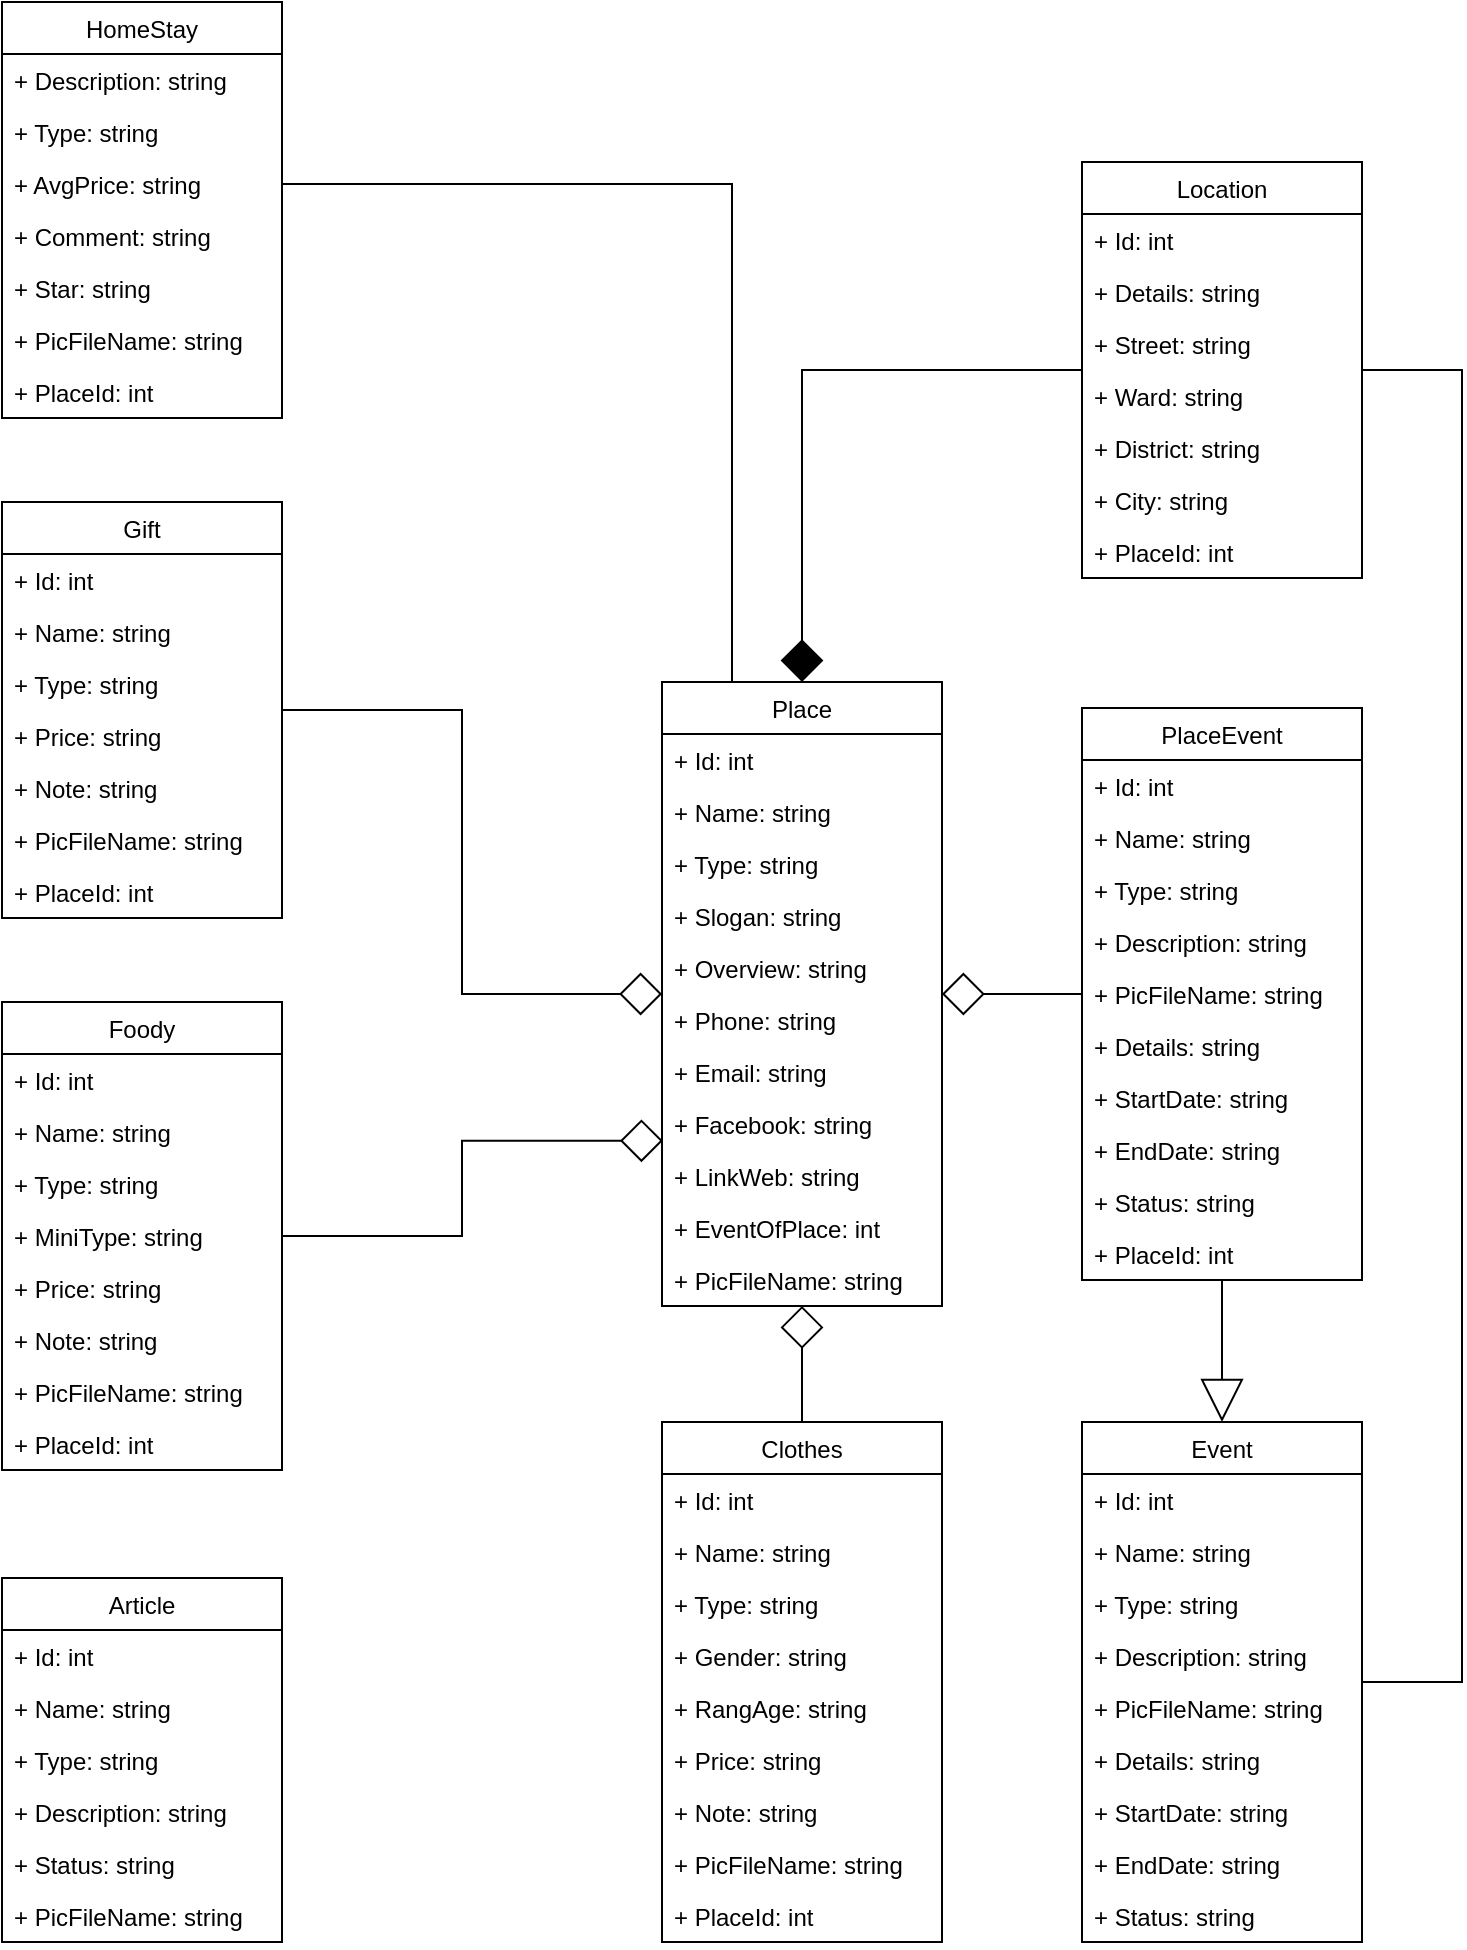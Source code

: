 <mxfile version="14.5.1" type="device"><diagram id="kY6oaScX9Vs2axAvdCgA" name="Page-1"><mxGraphModel dx="1024" dy="632" grid="1" gridSize="10" guides="1" tooltips="1" connect="1" arrows="1" fold="1" page="1" pageScale="1" pageWidth="850" pageHeight="1100" math="0" shadow="0"><root><mxCell id="0"/><mxCell id="1" parent="0"/><mxCell id="Ehdx_zYYe_ZFI22RZL6a-1" value="Place" style="swimlane;fontStyle=0;childLayout=stackLayout;horizontal=1;startSize=26;fillColor=none;horizontalStack=0;resizeParent=1;resizeParentMax=0;resizeLast=0;collapsible=1;marginBottom=0;" parent="1" vertex="1"><mxGeometry x="410" y="370" width="140" height="312" as="geometry"/></mxCell><mxCell id="Ehdx_zYYe_ZFI22RZL6a-2" value="+ Id: int" style="text;strokeColor=none;fillColor=none;align=left;verticalAlign=top;spacingLeft=4;spacingRight=4;overflow=hidden;rotatable=0;points=[[0,0.5],[1,0.5]];portConstraint=eastwest;" parent="Ehdx_zYYe_ZFI22RZL6a-1" vertex="1"><mxGeometry y="26" width="140" height="26" as="geometry"/></mxCell><mxCell id="Ehdx_zYYe_ZFI22RZL6a-3" value="+ Name: string" style="text;strokeColor=none;fillColor=none;align=left;verticalAlign=top;spacingLeft=4;spacingRight=4;overflow=hidden;rotatable=0;points=[[0,0.5],[1,0.5]];portConstraint=eastwest;" parent="Ehdx_zYYe_ZFI22RZL6a-1" vertex="1"><mxGeometry y="52" width="140" height="26" as="geometry"/></mxCell><mxCell id="Ehdx_zYYe_ZFI22RZL6a-4" value="+ Type: string" style="text;strokeColor=none;fillColor=none;align=left;verticalAlign=top;spacingLeft=4;spacingRight=4;overflow=hidden;rotatable=0;points=[[0,0.5],[1,0.5]];portConstraint=eastwest;" parent="Ehdx_zYYe_ZFI22RZL6a-1" vertex="1"><mxGeometry y="78" width="140" height="26" as="geometry"/></mxCell><mxCell id="Ehdx_zYYe_ZFI22RZL6a-5" value="+ Slogan: string" style="text;strokeColor=none;fillColor=none;align=left;verticalAlign=top;spacingLeft=4;spacingRight=4;overflow=hidden;rotatable=0;points=[[0,0.5],[1,0.5]];portConstraint=eastwest;" parent="Ehdx_zYYe_ZFI22RZL6a-1" vertex="1"><mxGeometry y="104" width="140" height="26" as="geometry"/></mxCell><mxCell id="Ehdx_zYYe_ZFI22RZL6a-6" value="+ Overview: string" style="text;strokeColor=none;fillColor=none;align=left;verticalAlign=top;spacingLeft=4;spacingRight=4;overflow=hidden;rotatable=0;points=[[0,0.5],[1,0.5]];portConstraint=eastwest;" parent="Ehdx_zYYe_ZFI22RZL6a-1" vertex="1"><mxGeometry y="130" width="140" height="26" as="geometry"/></mxCell><mxCell id="Ehdx_zYYe_ZFI22RZL6a-7" value="+ Phone: string" style="text;strokeColor=none;fillColor=none;align=left;verticalAlign=top;spacingLeft=4;spacingRight=4;overflow=hidden;rotatable=0;points=[[0,0.5],[1,0.5]];portConstraint=eastwest;" parent="Ehdx_zYYe_ZFI22RZL6a-1" vertex="1"><mxGeometry y="156" width="140" height="26" as="geometry"/></mxCell><mxCell id="Ehdx_zYYe_ZFI22RZL6a-8" value="+ Email: string" style="text;strokeColor=none;fillColor=none;align=left;verticalAlign=top;spacingLeft=4;spacingRight=4;overflow=hidden;rotatable=0;points=[[0,0.5],[1,0.5]];portConstraint=eastwest;" parent="Ehdx_zYYe_ZFI22RZL6a-1" vertex="1"><mxGeometry y="182" width="140" height="26" as="geometry"/></mxCell><mxCell id="Ehdx_zYYe_ZFI22RZL6a-9" value="+ Facebook: string" style="text;strokeColor=none;fillColor=none;align=left;verticalAlign=top;spacingLeft=4;spacingRight=4;overflow=hidden;rotatable=0;points=[[0,0.5],[1,0.5]];portConstraint=eastwest;" parent="Ehdx_zYYe_ZFI22RZL6a-1" vertex="1"><mxGeometry y="208" width="140" height="26" as="geometry"/></mxCell><mxCell id="Ehdx_zYYe_ZFI22RZL6a-10" value="+ LinkWeb: string" style="text;strokeColor=none;fillColor=none;align=left;verticalAlign=top;spacingLeft=4;spacingRight=4;overflow=hidden;rotatable=0;points=[[0,0.5],[1,0.5]];portConstraint=eastwest;" parent="Ehdx_zYYe_ZFI22RZL6a-1" vertex="1"><mxGeometry y="234" width="140" height="26" as="geometry"/></mxCell><mxCell id="Ehdx_zYYe_ZFI22RZL6a-11" value="+ EventOfPlace: int" style="text;strokeColor=none;fillColor=none;align=left;verticalAlign=top;spacingLeft=4;spacingRight=4;overflow=hidden;rotatable=0;points=[[0,0.5],[1,0.5]];portConstraint=eastwest;" parent="Ehdx_zYYe_ZFI22RZL6a-1" vertex="1"><mxGeometry y="260" width="140" height="26" as="geometry"/></mxCell><mxCell id="Ehdx_zYYe_ZFI22RZL6a-12" value="+ PicFileName: string" style="text;strokeColor=none;fillColor=none;align=left;verticalAlign=top;spacingLeft=4;spacingRight=4;overflow=hidden;rotatable=0;points=[[0,0.5],[1,0.5]];portConstraint=eastwest;" parent="Ehdx_zYYe_ZFI22RZL6a-1" vertex="1"><mxGeometry y="286" width="140" height="26" as="geometry"/></mxCell><mxCell id="Ehdx_zYYe_ZFI22RZL6a-79" style="edgeStyle=orthogonalEdgeStyle;rounded=0;orthogonalLoop=1;jettySize=auto;html=1;entryX=0.5;entryY=0;entryDx=0;entryDy=0;startSize=19;endArrow=block;endFill=0;endSize=19;" parent="1" source="Ehdx_zYYe_ZFI22RZL6a-13" target="Ehdx_zYYe_ZFI22RZL6a-68" edge="1"><mxGeometry relative="1" as="geometry"/></mxCell><mxCell id="Ehdx_zYYe_ZFI22RZL6a-13" value="PlaceEvent" style="swimlane;fontStyle=0;childLayout=stackLayout;horizontal=1;startSize=26;fillColor=none;horizontalStack=0;resizeParent=1;resizeParentMax=0;resizeLast=0;collapsible=1;marginBottom=0;" parent="1" vertex="1"><mxGeometry x="620" y="383" width="140" height="286" as="geometry"/></mxCell><mxCell id="Ehdx_zYYe_ZFI22RZL6a-14" value="+ Id: int" style="text;strokeColor=none;fillColor=none;align=left;verticalAlign=top;spacingLeft=4;spacingRight=4;overflow=hidden;rotatable=0;points=[[0,0.5],[1,0.5]];portConstraint=eastwest;" parent="Ehdx_zYYe_ZFI22RZL6a-13" vertex="1"><mxGeometry y="26" width="140" height="26" as="geometry"/></mxCell><mxCell id="Ehdx_zYYe_ZFI22RZL6a-15" value="+ Name: string" style="text;strokeColor=none;fillColor=none;align=left;verticalAlign=top;spacingLeft=4;spacingRight=4;overflow=hidden;rotatable=0;points=[[0,0.5],[1,0.5]];portConstraint=eastwest;" parent="Ehdx_zYYe_ZFI22RZL6a-13" vertex="1"><mxGeometry y="52" width="140" height="26" as="geometry"/></mxCell><mxCell id="Ehdx_zYYe_ZFI22RZL6a-16" value="+ Type: string" style="text;strokeColor=none;fillColor=none;align=left;verticalAlign=top;spacingLeft=4;spacingRight=4;overflow=hidden;rotatable=0;points=[[0,0.5],[1,0.5]];portConstraint=eastwest;" parent="Ehdx_zYYe_ZFI22RZL6a-13" vertex="1"><mxGeometry y="78" width="140" height="26" as="geometry"/></mxCell><mxCell id="Ehdx_zYYe_ZFI22RZL6a-17" value="+ Description: string" style="text;strokeColor=none;fillColor=none;align=left;verticalAlign=top;spacingLeft=4;spacingRight=4;overflow=hidden;rotatable=0;points=[[0,0.5],[1,0.5]];portConstraint=eastwest;" parent="Ehdx_zYYe_ZFI22RZL6a-13" vertex="1"><mxGeometry y="104" width="140" height="26" as="geometry"/></mxCell><mxCell id="Ehdx_zYYe_ZFI22RZL6a-24" value="+ PicFileName: string" style="text;strokeColor=none;fillColor=none;align=left;verticalAlign=top;spacingLeft=4;spacingRight=4;overflow=hidden;rotatable=0;points=[[0,0.5],[1,0.5]];portConstraint=eastwest;" parent="Ehdx_zYYe_ZFI22RZL6a-13" vertex="1"><mxGeometry y="130" width="140" height="26" as="geometry"/></mxCell><mxCell id="Ehdx_zYYe_ZFI22RZL6a-18" value="+ Details: string" style="text;strokeColor=none;fillColor=none;align=left;verticalAlign=top;spacingLeft=4;spacingRight=4;overflow=hidden;rotatable=0;points=[[0,0.5],[1,0.5]];portConstraint=eastwest;" parent="Ehdx_zYYe_ZFI22RZL6a-13" vertex="1"><mxGeometry y="156" width="140" height="26" as="geometry"/></mxCell><mxCell id="Ehdx_zYYe_ZFI22RZL6a-19" value="+ StartDate: string" style="text;strokeColor=none;fillColor=none;align=left;verticalAlign=top;spacingLeft=4;spacingRight=4;overflow=hidden;rotatable=0;points=[[0,0.5],[1,0.5]];portConstraint=eastwest;" parent="Ehdx_zYYe_ZFI22RZL6a-13" vertex="1"><mxGeometry y="182" width="140" height="26" as="geometry"/></mxCell><mxCell id="Ehdx_zYYe_ZFI22RZL6a-20" value="+ EndDate: string" style="text;strokeColor=none;fillColor=none;align=left;verticalAlign=top;spacingLeft=4;spacingRight=4;overflow=hidden;rotatable=0;points=[[0,0.5],[1,0.5]];portConstraint=eastwest;" parent="Ehdx_zYYe_ZFI22RZL6a-13" vertex="1"><mxGeometry y="208" width="140" height="26" as="geometry"/></mxCell><mxCell id="Ehdx_zYYe_ZFI22RZL6a-21" value="+ Status: string" style="text;strokeColor=none;fillColor=none;align=left;verticalAlign=top;spacingLeft=4;spacingRight=4;overflow=hidden;rotatable=0;points=[[0,0.5],[1,0.5]];portConstraint=eastwest;" parent="Ehdx_zYYe_ZFI22RZL6a-13" vertex="1"><mxGeometry y="234" width="140" height="26" as="geometry"/></mxCell><mxCell id="Ehdx_zYYe_ZFI22RZL6a-22" value="+ PlaceId: int" style="text;strokeColor=none;fillColor=none;align=left;verticalAlign=top;spacingLeft=4;spacingRight=4;overflow=hidden;rotatable=0;points=[[0,0.5],[1,0.5]];portConstraint=eastwest;" parent="Ehdx_zYYe_ZFI22RZL6a-13" vertex="1"><mxGeometry y="260" width="140" height="26" as="geometry"/></mxCell><mxCell id="Ehdx_zYYe_ZFI22RZL6a-25" style="edgeStyle=orthogonalEdgeStyle;rounded=0;orthogonalLoop=1;jettySize=auto;html=1;endArrow=diamond;endFill=0;endSize=19;startSize=19;" parent="1" source="Ehdx_zYYe_ZFI22RZL6a-24" target="Ehdx_zYYe_ZFI22RZL6a-1" edge="1"><mxGeometry relative="1" as="geometry"/></mxCell><mxCell id="Ehdx_zYYe_ZFI22RZL6a-38" style="edgeStyle=orthogonalEdgeStyle;rounded=0;orthogonalLoop=1;jettySize=auto;html=1;startSize=19;endArrow=diamond;endFill=1;endSize=19;" parent="1" source="Ehdx_zYYe_ZFI22RZL6a-26" target="Ehdx_zYYe_ZFI22RZL6a-1" edge="1"><mxGeometry relative="1" as="geometry"/></mxCell><mxCell id="Ehdx_zYYe_ZFI22RZL6a-26" value="Location" style="swimlane;fontStyle=0;childLayout=stackLayout;horizontal=1;startSize=26;fillColor=none;horizontalStack=0;resizeParent=1;resizeParentMax=0;resizeLast=0;collapsible=1;marginBottom=0;" parent="1" vertex="1"><mxGeometry x="620" y="110" width="140" height="208" as="geometry"/></mxCell><mxCell id="Ehdx_zYYe_ZFI22RZL6a-27" value="+ Id: int" style="text;strokeColor=none;fillColor=none;align=left;verticalAlign=top;spacingLeft=4;spacingRight=4;overflow=hidden;rotatable=0;points=[[0,0.5],[1,0.5]];portConstraint=eastwest;" parent="Ehdx_zYYe_ZFI22RZL6a-26" vertex="1"><mxGeometry y="26" width="140" height="26" as="geometry"/></mxCell><mxCell id="Ehdx_zYYe_ZFI22RZL6a-28" value="+ Details: string" style="text;strokeColor=none;fillColor=none;align=left;verticalAlign=top;spacingLeft=4;spacingRight=4;overflow=hidden;rotatable=0;points=[[0,0.5],[1,0.5]];portConstraint=eastwest;" parent="Ehdx_zYYe_ZFI22RZL6a-26" vertex="1"><mxGeometry y="52" width="140" height="26" as="geometry"/></mxCell><mxCell id="Ehdx_zYYe_ZFI22RZL6a-29" value="+ Street: string" style="text;strokeColor=none;fillColor=none;align=left;verticalAlign=top;spacingLeft=4;spacingRight=4;overflow=hidden;rotatable=0;points=[[0,0.5],[1,0.5]];portConstraint=eastwest;" parent="Ehdx_zYYe_ZFI22RZL6a-26" vertex="1"><mxGeometry y="78" width="140" height="26" as="geometry"/></mxCell><mxCell id="Ehdx_zYYe_ZFI22RZL6a-30" value="+ Ward: string" style="text;strokeColor=none;fillColor=none;align=left;verticalAlign=top;spacingLeft=4;spacingRight=4;overflow=hidden;rotatable=0;points=[[0,0.5],[1,0.5]];portConstraint=eastwest;" parent="Ehdx_zYYe_ZFI22RZL6a-26" vertex="1"><mxGeometry y="104" width="140" height="26" as="geometry"/></mxCell><mxCell id="Ehdx_zYYe_ZFI22RZL6a-31" value="+ District: string" style="text;strokeColor=none;fillColor=none;align=left;verticalAlign=top;spacingLeft=4;spacingRight=4;overflow=hidden;rotatable=0;points=[[0,0.5],[1,0.5]];portConstraint=eastwest;" parent="Ehdx_zYYe_ZFI22RZL6a-26" vertex="1"><mxGeometry y="130" width="140" height="26" as="geometry"/></mxCell><mxCell id="Ehdx_zYYe_ZFI22RZL6a-32" value="+ City: string" style="text;strokeColor=none;fillColor=none;align=left;verticalAlign=top;spacingLeft=4;spacingRight=4;overflow=hidden;rotatable=0;points=[[0,0.5],[1,0.5]];portConstraint=eastwest;" parent="Ehdx_zYYe_ZFI22RZL6a-26" vertex="1"><mxGeometry y="156" width="140" height="26" as="geometry"/></mxCell><mxCell id="Ehdx_zYYe_ZFI22RZL6a-33" value="+ PlaceId: int" style="text;strokeColor=none;fillColor=none;align=left;verticalAlign=top;spacingLeft=4;spacingRight=4;overflow=hidden;rotatable=0;points=[[0,0.5],[1,0.5]];portConstraint=eastwest;" parent="Ehdx_zYYe_ZFI22RZL6a-26" vertex="1"><mxGeometry y="182" width="140" height="26" as="geometry"/></mxCell><mxCell id="Ehdx_zYYe_ZFI22RZL6a-39" value="HomeStay" style="swimlane;fontStyle=0;childLayout=stackLayout;horizontal=1;startSize=26;fillColor=none;horizontalStack=0;resizeParent=1;resizeParentMax=0;resizeLast=0;collapsible=1;marginBottom=0;" parent="1" vertex="1"><mxGeometry x="80" y="30" width="140" height="208" as="geometry"/></mxCell><mxCell id="Ehdx_zYYe_ZFI22RZL6a-40" value="+ Description: string" style="text;strokeColor=none;fillColor=none;align=left;verticalAlign=top;spacingLeft=4;spacingRight=4;overflow=hidden;rotatable=0;points=[[0,0.5],[1,0.5]];portConstraint=eastwest;" parent="Ehdx_zYYe_ZFI22RZL6a-39" vertex="1"><mxGeometry y="26" width="140" height="26" as="geometry"/></mxCell><mxCell id="Ehdx_zYYe_ZFI22RZL6a-41" value="+ Type: string" style="text;strokeColor=none;fillColor=none;align=left;verticalAlign=top;spacingLeft=4;spacingRight=4;overflow=hidden;rotatable=0;points=[[0,0.5],[1,0.5]];portConstraint=eastwest;" parent="Ehdx_zYYe_ZFI22RZL6a-39" vertex="1"><mxGeometry y="52" width="140" height="26" as="geometry"/></mxCell><mxCell id="Ehdx_zYYe_ZFI22RZL6a-42" value="+ AvgPrice: string" style="text;strokeColor=none;fillColor=none;align=left;verticalAlign=top;spacingLeft=4;spacingRight=4;overflow=hidden;rotatable=0;points=[[0,0.5],[1,0.5]];portConstraint=eastwest;" parent="Ehdx_zYYe_ZFI22RZL6a-39" vertex="1"><mxGeometry y="78" width="140" height="26" as="geometry"/></mxCell><mxCell id="Ehdx_zYYe_ZFI22RZL6a-43" value="+ Comment: string" style="text;strokeColor=none;fillColor=none;align=left;verticalAlign=top;spacingLeft=4;spacingRight=4;overflow=hidden;rotatable=0;points=[[0,0.5],[1,0.5]];portConstraint=eastwest;" parent="Ehdx_zYYe_ZFI22RZL6a-39" vertex="1"><mxGeometry y="104" width="140" height="26" as="geometry"/></mxCell><mxCell id="Ehdx_zYYe_ZFI22RZL6a-44" value="+ Star: string" style="text;strokeColor=none;fillColor=none;align=left;verticalAlign=top;spacingLeft=4;spacingRight=4;overflow=hidden;rotatable=0;points=[[0,0.5],[1,0.5]];portConstraint=eastwest;" parent="Ehdx_zYYe_ZFI22RZL6a-39" vertex="1"><mxGeometry y="130" width="140" height="26" as="geometry"/></mxCell><mxCell id="Ehdx_zYYe_ZFI22RZL6a-45" value="+ PicFileName: string" style="text;strokeColor=none;fillColor=none;align=left;verticalAlign=top;spacingLeft=4;spacingRight=4;overflow=hidden;rotatable=0;points=[[0,0.5],[1,0.5]];portConstraint=eastwest;" parent="Ehdx_zYYe_ZFI22RZL6a-39" vertex="1"><mxGeometry y="156" width="140" height="26" as="geometry"/></mxCell><mxCell id="Ehdx_zYYe_ZFI22RZL6a-46" value="+ PlaceId: int" style="text;strokeColor=none;fillColor=none;align=left;verticalAlign=top;spacingLeft=4;spacingRight=4;overflow=hidden;rotatable=0;points=[[0,0.5],[1,0.5]];portConstraint=eastwest;" parent="Ehdx_zYYe_ZFI22RZL6a-39" vertex="1"><mxGeometry y="182" width="140" height="26" as="geometry"/></mxCell><mxCell id="Ehdx_zYYe_ZFI22RZL6a-47" style="edgeStyle=orthogonalEdgeStyle;rounded=0;orthogonalLoop=1;jettySize=auto;html=1;startSize=19;endArrow=none;endFill=0;endSize=19;exitX=1;exitY=0.5;exitDx=0;exitDy=0;entryX=0.25;entryY=0;entryDx=0;entryDy=0;" parent="1" source="Ehdx_zYYe_ZFI22RZL6a-42" target="Ehdx_zYYe_ZFI22RZL6a-1" edge="1"><mxGeometry relative="1" as="geometry"><Array as="points"><mxPoint x="445" y="121"/></Array></mxGeometry></mxCell><mxCell id="Ehdx_zYYe_ZFI22RZL6a-101" style="edgeStyle=orthogonalEdgeStyle;rounded=0;orthogonalLoop=1;jettySize=auto;html=1;startSize=19;endArrow=diamond;endFill=0;endSize=19;" parent="1" source="Ehdx_zYYe_ZFI22RZL6a-48" target="Ehdx_zYYe_ZFI22RZL6a-1" edge="1"><mxGeometry relative="1" as="geometry"/></mxCell><mxCell id="Ehdx_zYYe_ZFI22RZL6a-48" value="Gift" style="swimlane;fontStyle=0;childLayout=stackLayout;horizontal=1;startSize=26;fillColor=none;horizontalStack=0;resizeParent=1;resizeParentMax=0;resizeLast=0;collapsible=1;marginBottom=0;" parent="1" vertex="1"><mxGeometry x="80" y="280" width="140" height="208" as="geometry"/></mxCell><mxCell id="Ehdx_zYYe_ZFI22RZL6a-49" value="+ Id: int" style="text;strokeColor=none;fillColor=none;align=left;verticalAlign=top;spacingLeft=4;spacingRight=4;overflow=hidden;rotatable=0;points=[[0,0.5],[1,0.5]];portConstraint=eastwest;" parent="Ehdx_zYYe_ZFI22RZL6a-48" vertex="1"><mxGeometry y="26" width="140" height="26" as="geometry"/></mxCell><mxCell id="Ehdx_zYYe_ZFI22RZL6a-50" value="+ Name: string" style="text;strokeColor=none;fillColor=none;align=left;verticalAlign=top;spacingLeft=4;spacingRight=4;overflow=hidden;rotatable=0;points=[[0,0.5],[1,0.5]];portConstraint=eastwest;" parent="Ehdx_zYYe_ZFI22RZL6a-48" vertex="1"><mxGeometry y="52" width="140" height="26" as="geometry"/></mxCell><mxCell id="Ehdx_zYYe_ZFI22RZL6a-51" value="+ Type: string" style="text;strokeColor=none;fillColor=none;align=left;verticalAlign=top;spacingLeft=4;spacingRight=4;overflow=hidden;rotatable=0;points=[[0,0.5],[1,0.5]];portConstraint=eastwest;" parent="Ehdx_zYYe_ZFI22RZL6a-48" vertex="1"><mxGeometry y="78" width="140" height="26" as="geometry"/></mxCell><mxCell id="Ehdx_zYYe_ZFI22RZL6a-52" value="+ Price: string" style="text;strokeColor=none;fillColor=none;align=left;verticalAlign=top;spacingLeft=4;spacingRight=4;overflow=hidden;rotatable=0;points=[[0,0.5],[1,0.5]];portConstraint=eastwest;" parent="Ehdx_zYYe_ZFI22RZL6a-48" vertex="1"><mxGeometry y="104" width="140" height="26" as="geometry"/></mxCell><mxCell id="Ehdx_zYYe_ZFI22RZL6a-54" value="+ Note: string" style="text;strokeColor=none;fillColor=none;align=left;verticalAlign=top;spacingLeft=4;spacingRight=4;overflow=hidden;rotatable=0;points=[[0,0.5],[1,0.5]];portConstraint=eastwest;" parent="Ehdx_zYYe_ZFI22RZL6a-48" vertex="1"><mxGeometry y="130" width="140" height="26" as="geometry"/></mxCell><mxCell id="Ehdx_zYYe_ZFI22RZL6a-53" value="+ PicFileName: string" style="text;strokeColor=none;fillColor=none;align=left;verticalAlign=top;spacingLeft=4;spacingRight=4;overflow=hidden;rotatable=0;points=[[0,0.5],[1,0.5]];portConstraint=eastwest;" parent="Ehdx_zYYe_ZFI22RZL6a-48" vertex="1"><mxGeometry y="156" width="140" height="26" as="geometry"/></mxCell><mxCell id="Ehdx_zYYe_ZFI22RZL6a-58" value="+ PlaceId: int" style="text;strokeColor=none;fillColor=none;align=left;verticalAlign=top;spacingLeft=4;spacingRight=4;overflow=hidden;rotatable=0;points=[[0,0.5],[1,0.5]];portConstraint=eastwest;" parent="Ehdx_zYYe_ZFI22RZL6a-48" vertex="1"><mxGeometry y="182" width="140" height="26" as="geometry"/></mxCell><mxCell id="Ehdx_zYYe_ZFI22RZL6a-102" style="edgeStyle=orthogonalEdgeStyle;rounded=0;orthogonalLoop=1;jettySize=auto;html=1;startSize=19;endArrow=diamond;endFill=0;endSize=19;entryX=0.003;entryY=-0.177;entryDx=0;entryDy=0;entryPerimeter=0;" parent="1" source="Ehdx_zYYe_ZFI22RZL6a-59" target="Ehdx_zYYe_ZFI22RZL6a-10" edge="1"><mxGeometry relative="1" as="geometry"/></mxCell><mxCell id="Ehdx_zYYe_ZFI22RZL6a-59" value="Foody" style="swimlane;fontStyle=0;childLayout=stackLayout;horizontal=1;startSize=26;fillColor=none;horizontalStack=0;resizeParent=1;resizeParentMax=0;resizeLast=0;collapsible=1;marginBottom=0;" parent="1" vertex="1"><mxGeometry x="80" y="530" width="140" height="234" as="geometry"/></mxCell><mxCell id="Ehdx_zYYe_ZFI22RZL6a-60" value="+ Id: int" style="text;strokeColor=none;fillColor=none;align=left;verticalAlign=top;spacingLeft=4;spacingRight=4;overflow=hidden;rotatable=0;points=[[0,0.5],[1,0.5]];portConstraint=eastwest;" parent="Ehdx_zYYe_ZFI22RZL6a-59" vertex="1"><mxGeometry y="26" width="140" height="26" as="geometry"/></mxCell><mxCell id="Ehdx_zYYe_ZFI22RZL6a-61" value="+ Name: string" style="text;strokeColor=none;fillColor=none;align=left;verticalAlign=top;spacingLeft=4;spacingRight=4;overflow=hidden;rotatable=0;points=[[0,0.5],[1,0.5]];portConstraint=eastwest;" parent="Ehdx_zYYe_ZFI22RZL6a-59" vertex="1"><mxGeometry y="52" width="140" height="26" as="geometry"/></mxCell><mxCell id="Ehdx_zYYe_ZFI22RZL6a-62" value="+ Type: string" style="text;strokeColor=none;fillColor=none;align=left;verticalAlign=top;spacingLeft=4;spacingRight=4;overflow=hidden;rotatable=0;points=[[0,0.5],[1,0.5]];portConstraint=eastwest;" parent="Ehdx_zYYe_ZFI22RZL6a-59" vertex="1"><mxGeometry y="78" width="140" height="26" as="geometry"/></mxCell><mxCell id="Ehdx_zYYe_ZFI22RZL6a-67" value="+ MiniType: string" style="text;strokeColor=none;fillColor=none;align=left;verticalAlign=top;spacingLeft=4;spacingRight=4;overflow=hidden;rotatable=0;points=[[0,0.5],[1,0.5]];portConstraint=eastwest;" parent="Ehdx_zYYe_ZFI22RZL6a-59" vertex="1"><mxGeometry y="104" width="140" height="26" as="geometry"/></mxCell><mxCell id="Ehdx_zYYe_ZFI22RZL6a-63" value="+ Price: string" style="text;strokeColor=none;fillColor=none;align=left;verticalAlign=top;spacingLeft=4;spacingRight=4;overflow=hidden;rotatable=0;points=[[0,0.5],[1,0.5]];portConstraint=eastwest;" parent="Ehdx_zYYe_ZFI22RZL6a-59" vertex="1"><mxGeometry y="130" width="140" height="26" as="geometry"/></mxCell><mxCell id="Ehdx_zYYe_ZFI22RZL6a-64" value="+ Note: string" style="text;strokeColor=none;fillColor=none;align=left;verticalAlign=top;spacingLeft=4;spacingRight=4;overflow=hidden;rotatable=0;points=[[0,0.5],[1,0.5]];portConstraint=eastwest;" parent="Ehdx_zYYe_ZFI22RZL6a-59" vertex="1"><mxGeometry y="156" width="140" height="26" as="geometry"/></mxCell><mxCell id="Ehdx_zYYe_ZFI22RZL6a-65" value="+ PicFileName: string" style="text;strokeColor=none;fillColor=none;align=left;verticalAlign=top;spacingLeft=4;spacingRight=4;overflow=hidden;rotatable=0;points=[[0,0.5],[1,0.5]];portConstraint=eastwest;" parent="Ehdx_zYYe_ZFI22RZL6a-59" vertex="1"><mxGeometry y="182" width="140" height="26" as="geometry"/></mxCell><mxCell id="Ehdx_zYYe_ZFI22RZL6a-66" value="+ PlaceId: int" style="text;strokeColor=none;fillColor=none;align=left;verticalAlign=top;spacingLeft=4;spacingRight=4;overflow=hidden;rotatable=0;points=[[0,0.5],[1,0.5]];portConstraint=eastwest;" parent="Ehdx_zYYe_ZFI22RZL6a-59" vertex="1"><mxGeometry y="208" width="140" height="26" as="geometry"/></mxCell><mxCell id="fy_8YUIpUhRwDMUqBY0I-1" style="edgeStyle=orthogonalEdgeStyle;rounded=0;orthogonalLoop=1;jettySize=auto;html=1;endArrow=none;endFill=0;" edge="1" parent="1" source="Ehdx_zYYe_ZFI22RZL6a-68" target="Ehdx_zYYe_ZFI22RZL6a-26"><mxGeometry relative="1" as="geometry"><Array as="points"><mxPoint x="810" y="870"/><mxPoint x="810" y="214"/></Array></mxGeometry></mxCell><mxCell id="Ehdx_zYYe_ZFI22RZL6a-68" value="Event" style="swimlane;fontStyle=0;childLayout=stackLayout;horizontal=1;startSize=26;fillColor=none;horizontalStack=0;resizeParent=1;resizeParentMax=0;resizeLast=0;collapsible=1;marginBottom=0;" parent="1" vertex="1"><mxGeometry x="620" y="740" width="140" height="260" as="geometry"/></mxCell><mxCell id="Ehdx_zYYe_ZFI22RZL6a-69" value="+ Id: int" style="text;strokeColor=none;fillColor=none;align=left;verticalAlign=top;spacingLeft=4;spacingRight=4;overflow=hidden;rotatable=0;points=[[0,0.5],[1,0.5]];portConstraint=eastwest;" parent="Ehdx_zYYe_ZFI22RZL6a-68" vertex="1"><mxGeometry y="26" width="140" height="26" as="geometry"/></mxCell><mxCell id="Ehdx_zYYe_ZFI22RZL6a-70" value="+ Name: string" style="text;strokeColor=none;fillColor=none;align=left;verticalAlign=top;spacingLeft=4;spacingRight=4;overflow=hidden;rotatable=0;points=[[0,0.5],[1,0.5]];portConstraint=eastwest;" parent="Ehdx_zYYe_ZFI22RZL6a-68" vertex="1"><mxGeometry y="52" width="140" height="26" as="geometry"/></mxCell><mxCell id="Ehdx_zYYe_ZFI22RZL6a-71" value="+ Type: string" style="text;strokeColor=none;fillColor=none;align=left;verticalAlign=top;spacingLeft=4;spacingRight=4;overflow=hidden;rotatable=0;points=[[0,0.5],[1,0.5]];portConstraint=eastwest;" parent="Ehdx_zYYe_ZFI22RZL6a-68" vertex="1"><mxGeometry y="78" width="140" height="26" as="geometry"/></mxCell><mxCell id="Ehdx_zYYe_ZFI22RZL6a-72" value="+ Description: string" style="text;strokeColor=none;fillColor=none;align=left;verticalAlign=top;spacingLeft=4;spacingRight=4;overflow=hidden;rotatable=0;points=[[0,0.5],[1,0.5]];portConstraint=eastwest;" parent="Ehdx_zYYe_ZFI22RZL6a-68" vertex="1"><mxGeometry y="104" width="140" height="26" as="geometry"/></mxCell><mxCell id="Ehdx_zYYe_ZFI22RZL6a-73" value="+ PicFileName: string" style="text;strokeColor=none;fillColor=none;align=left;verticalAlign=top;spacingLeft=4;spacingRight=4;overflow=hidden;rotatable=0;points=[[0,0.5],[1,0.5]];portConstraint=eastwest;" parent="Ehdx_zYYe_ZFI22RZL6a-68" vertex="1"><mxGeometry y="130" width="140" height="26" as="geometry"/></mxCell><mxCell id="Ehdx_zYYe_ZFI22RZL6a-74" value="+ Details: string" style="text;strokeColor=none;fillColor=none;align=left;verticalAlign=top;spacingLeft=4;spacingRight=4;overflow=hidden;rotatable=0;points=[[0,0.5],[1,0.5]];portConstraint=eastwest;" parent="Ehdx_zYYe_ZFI22RZL6a-68" vertex="1"><mxGeometry y="156" width="140" height="26" as="geometry"/></mxCell><mxCell id="Ehdx_zYYe_ZFI22RZL6a-75" value="+ StartDate: string" style="text;strokeColor=none;fillColor=none;align=left;verticalAlign=top;spacingLeft=4;spacingRight=4;overflow=hidden;rotatable=0;points=[[0,0.5],[1,0.5]];portConstraint=eastwest;" parent="Ehdx_zYYe_ZFI22RZL6a-68" vertex="1"><mxGeometry y="182" width="140" height="26" as="geometry"/></mxCell><mxCell id="Ehdx_zYYe_ZFI22RZL6a-76" value="+ EndDate: string" style="text;strokeColor=none;fillColor=none;align=left;verticalAlign=top;spacingLeft=4;spacingRight=4;overflow=hidden;rotatable=0;points=[[0,0.5],[1,0.5]];portConstraint=eastwest;" parent="Ehdx_zYYe_ZFI22RZL6a-68" vertex="1"><mxGeometry y="208" width="140" height="26" as="geometry"/></mxCell><mxCell id="Ehdx_zYYe_ZFI22RZL6a-77" value="+ Status: string" style="text;strokeColor=none;fillColor=none;align=left;verticalAlign=top;spacingLeft=4;spacingRight=4;overflow=hidden;rotatable=0;points=[[0,0.5],[1,0.5]];portConstraint=eastwest;" parent="Ehdx_zYYe_ZFI22RZL6a-68" vertex="1"><mxGeometry y="234" width="140" height="26" as="geometry"/></mxCell><mxCell id="Ehdx_zYYe_ZFI22RZL6a-103" style="edgeStyle=orthogonalEdgeStyle;rounded=0;orthogonalLoop=1;jettySize=auto;html=1;startSize=19;endArrow=diamond;endFill=0;endSize=19;" parent="1" source="Ehdx_zYYe_ZFI22RZL6a-80" target="Ehdx_zYYe_ZFI22RZL6a-1" edge="1"><mxGeometry relative="1" as="geometry"/></mxCell><mxCell id="Ehdx_zYYe_ZFI22RZL6a-80" value="Clothes" style="swimlane;fontStyle=0;childLayout=stackLayout;horizontal=1;startSize=26;fillColor=none;horizontalStack=0;resizeParent=1;resizeParentMax=0;resizeLast=0;collapsible=1;marginBottom=0;" parent="1" vertex="1"><mxGeometry x="410" y="740" width="140" height="260" as="geometry"/></mxCell><mxCell id="Ehdx_zYYe_ZFI22RZL6a-81" value="+ Id: int" style="text;strokeColor=none;fillColor=none;align=left;verticalAlign=top;spacingLeft=4;spacingRight=4;overflow=hidden;rotatable=0;points=[[0,0.5],[1,0.5]];portConstraint=eastwest;" parent="Ehdx_zYYe_ZFI22RZL6a-80" vertex="1"><mxGeometry y="26" width="140" height="26" as="geometry"/></mxCell><mxCell id="Ehdx_zYYe_ZFI22RZL6a-82" value="+ Name: string" style="text;strokeColor=none;fillColor=none;align=left;verticalAlign=top;spacingLeft=4;spacingRight=4;overflow=hidden;rotatable=0;points=[[0,0.5],[1,0.5]];portConstraint=eastwest;" parent="Ehdx_zYYe_ZFI22RZL6a-80" vertex="1"><mxGeometry y="52" width="140" height="26" as="geometry"/></mxCell><mxCell id="Ehdx_zYYe_ZFI22RZL6a-83" value="+ Type: string" style="text;strokeColor=none;fillColor=none;align=left;verticalAlign=top;spacingLeft=4;spacingRight=4;overflow=hidden;rotatable=0;points=[[0,0.5],[1,0.5]];portConstraint=eastwest;" parent="Ehdx_zYYe_ZFI22RZL6a-80" vertex="1"><mxGeometry y="78" width="140" height="26" as="geometry"/></mxCell><mxCell id="Ehdx_zYYe_ZFI22RZL6a-88" value="+ Gender: string" style="text;strokeColor=none;fillColor=none;align=left;verticalAlign=top;spacingLeft=4;spacingRight=4;overflow=hidden;rotatable=0;points=[[0,0.5],[1,0.5]];portConstraint=eastwest;" parent="Ehdx_zYYe_ZFI22RZL6a-80" vertex="1"><mxGeometry y="104" width="140" height="26" as="geometry"/></mxCell><mxCell id="Ehdx_zYYe_ZFI22RZL6a-89" value="+ RangAge: string" style="text;strokeColor=none;fillColor=none;align=left;verticalAlign=top;spacingLeft=4;spacingRight=4;overflow=hidden;rotatable=0;points=[[0,0.5],[1,0.5]];portConstraint=eastwest;" parent="Ehdx_zYYe_ZFI22RZL6a-80" vertex="1"><mxGeometry y="130" width="140" height="26" as="geometry"/></mxCell><mxCell id="Ehdx_zYYe_ZFI22RZL6a-84" value="+ Price: string" style="text;strokeColor=none;fillColor=none;align=left;verticalAlign=top;spacingLeft=4;spacingRight=4;overflow=hidden;rotatable=0;points=[[0,0.5],[1,0.5]];portConstraint=eastwest;" parent="Ehdx_zYYe_ZFI22RZL6a-80" vertex="1"><mxGeometry y="156" width="140" height="26" as="geometry"/></mxCell><mxCell id="Ehdx_zYYe_ZFI22RZL6a-85" value="+ Note: string" style="text;strokeColor=none;fillColor=none;align=left;verticalAlign=top;spacingLeft=4;spacingRight=4;overflow=hidden;rotatable=0;points=[[0,0.5],[1,0.5]];portConstraint=eastwest;" parent="Ehdx_zYYe_ZFI22RZL6a-80" vertex="1"><mxGeometry y="182" width="140" height="26" as="geometry"/></mxCell><mxCell id="Ehdx_zYYe_ZFI22RZL6a-86" value="+ PicFileName: string" style="text;strokeColor=none;fillColor=none;align=left;verticalAlign=top;spacingLeft=4;spacingRight=4;overflow=hidden;rotatable=0;points=[[0,0.5],[1,0.5]];portConstraint=eastwest;" parent="Ehdx_zYYe_ZFI22RZL6a-80" vertex="1"><mxGeometry y="208" width="140" height="26" as="geometry"/></mxCell><mxCell id="Ehdx_zYYe_ZFI22RZL6a-87" value="+ PlaceId: int" style="text;strokeColor=none;fillColor=none;align=left;verticalAlign=top;spacingLeft=4;spacingRight=4;overflow=hidden;rotatable=0;points=[[0,0.5],[1,0.5]];portConstraint=eastwest;" parent="Ehdx_zYYe_ZFI22RZL6a-80" vertex="1"><mxGeometry y="234" width="140" height="26" as="geometry"/></mxCell><mxCell id="Ehdx_zYYe_ZFI22RZL6a-91" value="Article" style="swimlane;fontStyle=0;childLayout=stackLayout;horizontal=1;startSize=26;fillColor=none;horizontalStack=0;resizeParent=1;resizeParentMax=0;resizeLast=0;collapsible=1;marginBottom=0;" parent="1" vertex="1"><mxGeometry x="80" y="818" width="140" height="182" as="geometry"/></mxCell><mxCell id="Ehdx_zYYe_ZFI22RZL6a-92" value="+ Id: int" style="text;strokeColor=none;fillColor=none;align=left;verticalAlign=top;spacingLeft=4;spacingRight=4;overflow=hidden;rotatable=0;points=[[0,0.5],[1,0.5]];portConstraint=eastwest;" parent="Ehdx_zYYe_ZFI22RZL6a-91" vertex="1"><mxGeometry y="26" width="140" height="26" as="geometry"/></mxCell><mxCell id="Ehdx_zYYe_ZFI22RZL6a-93" value="+ Name: string" style="text;strokeColor=none;fillColor=none;align=left;verticalAlign=top;spacingLeft=4;spacingRight=4;overflow=hidden;rotatable=0;points=[[0,0.5],[1,0.5]];portConstraint=eastwest;" parent="Ehdx_zYYe_ZFI22RZL6a-91" vertex="1"><mxGeometry y="52" width="140" height="26" as="geometry"/></mxCell><mxCell id="Ehdx_zYYe_ZFI22RZL6a-94" value="+ Type: string" style="text;strokeColor=none;fillColor=none;align=left;verticalAlign=top;spacingLeft=4;spacingRight=4;overflow=hidden;rotatable=0;points=[[0,0.5],[1,0.5]];portConstraint=eastwest;" parent="Ehdx_zYYe_ZFI22RZL6a-91" vertex="1"><mxGeometry y="78" width="140" height="26" as="geometry"/></mxCell><mxCell id="Ehdx_zYYe_ZFI22RZL6a-95" value="+ Description: string" style="text;strokeColor=none;fillColor=none;align=left;verticalAlign=top;spacingLeft=4;spacingRight=4;overflow=hidden;rotatable=0;points=[[0,0.5],[1,0.5]];portConstraint=eastwest;" parent="Ehdx_zYYe_ZFI22RZL6a-91" vertex="1"><mxGeometry y="104" width="140" height="26" as="geometry"/></mxCell><mxCell id="Ehdx_zYYe_ZFI22RZL6a-98" value="+ Status: string" style="text;strokeColor=none;fillColor=none;align=left;verticalAlign=top;spacingLeft=4;spacingRight=4;overflow=hidden;rotatable=0;points=[[0,0.5],[1,0.5]];portConstraint=eastwest;" parent="Ehdx_zYYe_ZFI22RZL6a-91" vertex="1"><mxGeometry y="130" width="140" height="26" as="geometry"/></mxCell><mxCell id="Ehdx_zYYe_ZFI22RZL6a-99" value="+ PicFileName: string" style="text;strokeColor=none;fillColor=none;align=left;verticalAlign=top;spacingLeft=4;spacingRight=4;overflow=hidden;rotatable=0;points=[[0,0.5],[1,0.5]];portConstraint=eastwest;" parent="Ehdx_zYYe_ZFI22RZL6a-91" vertex="1"><mxGeometry y="156" width="140" height="26" as="geometry"/></mxCell></root></mxGraphModel></diagram></mxfile>